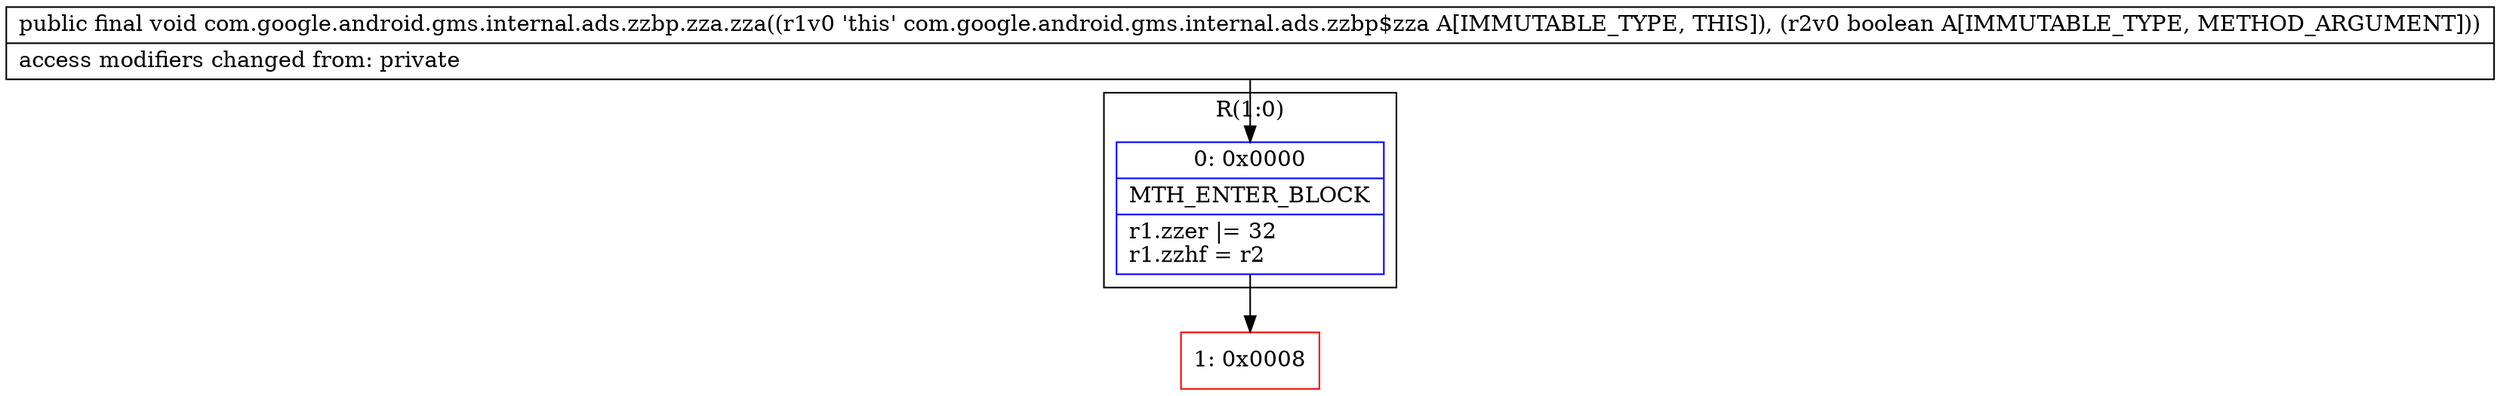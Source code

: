 digraph "CFG forcom.google.android.gms.internal.ads.zzbp.zza.zza(Z)V" {
subgraph cluster_Region_485898021 {
label = "R(1:0)";
node [shape=record,color=blue];
Node_0 [shape=record,label="{0\:\ 0x0000|MTH_ENTER_BLOCK\l|r1.zzer \|= 32\lr1.zzhf = r2\l}"];
}
Node_1 [shape=record,color=red,label="{1\:\ 0x0008}"];
MethodNode[shape=record,label="{public final void com.google.android.gms.internal.ads.zzbp.zza.zza((r1v0 'this' com.google.android.gms.internal.ads.zzbp$zza A[IMMUTABLE_TYPE, THIS]), (r2v0 boolean A[IMMUTABLE_TYPE, METHOD_ARGUMENT]))  | access modifiers changed from: private\l}"];
MethodNode -> Node_0;
Node_0 -> Node_1;
}

